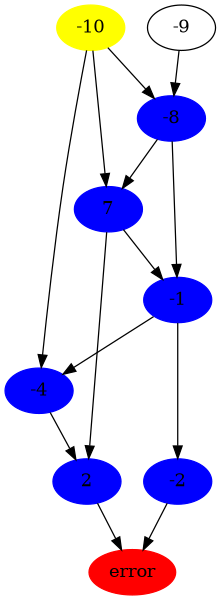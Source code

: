 digraph G {
size ="4,4";
error[style=filled,color=red];
-10[style=filled,color=yellow];
 2[style=filled,color=blue];
-8[style=filled,color=blue];
 7[style=filled,color=blue];
-1[style=filled,color=blue];
-4[style=filled,color=blue];
-2[style=filled,color=blue];
-4 ->  2;
 7 ->  2;
-9 -> -8;
-10 -> -8;
-8 ->  7;
-10 ->  7;
 7 -> -1;
-8 -> -1;
-1 -> -4;
-10 -> -4;
-1 -> -2;
2->error;
-2->error;
}
